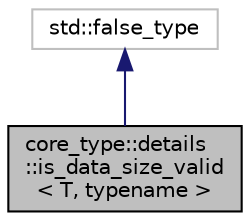 digraph "core_type::details::is_data_size_valid&lt; T, typename &gt;"
{
 // LATEX_PDF_SIZE
  edge [fontname="Helvetica",fontsize="10",labelfontname="Helvetica",labelfontsize="10"];
  node [fontname="Helvetica",fontsize="10",shape=record];
  Node1 [label="core_type::details\l::is_data_size_valid\l\< T, typename \>",height=0.2,width=0.4,color="black", fillcolor="grey75", style="filled", fontcolor="black",tooltip="Primary template handles std::size, std::data that have no nested ::type member."];
  Node2 -> Node1 [dir="back",color="midnightblue",fontsize="10",style="solid",fontname="Helvetica"];
  Node2 [label="std::false_type",height=0.2,width=0.4,color="grey75", fillcolor="white", style="filled",tooltip=" "];
}
